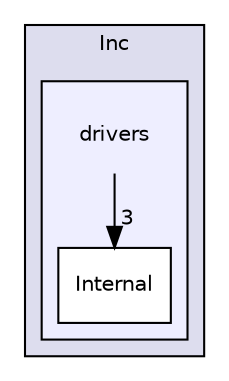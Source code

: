 digraph "/home/developer/robocup-firmware/robot/lib/Inc/drivers" {
  compound=true
  node [ fontsize="10", fontname="Helvetica"];
  edge [ labelfontsize="10", labelfontname="Helvetica"];
  subgraph clusterdir_a894177cf49d69402f578056eb4872c3 {
    graph [ bgcolor="#ddddee", pencolor="black", label="Inc" fontname="Helvetica", fontsize="10", URL="dir_a894177cf49d69402f578056eb4872c3.html"]
  subgraph clusterdir_b487b4f01ab169c54a82094cabdb3ac4 {
    graph [ bgcolor="#eeeeff", pencolor="black", label="" URL="dir_b487b4f01ab169c54a82094cabdb3ac4.html"];
    dir_b487b4f01ab169c54a82094cabdb3ac4 [shape=plaintext label="drivers"];
    dir_9fe20b15335434ef27e62ddbdc1c20fe [shape=box label="Internal" color="black" fillcolor="white" style="filled" URL="dir_9fe20b15335434ef27e62ddbdc1c20fe.html"];
  }
  }
  dir_b487b4f01ab169c54a82094cabdb3ac4->dir_9fe20b15335434ef27e62ddbdc1c20fe [headlabel="3", labeldistance=1.5 headhref="dir_000016_000017.html"];
}

